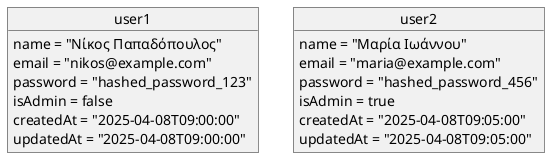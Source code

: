 @startuml
' Αντικείμενα χρήστη
object user1 {
    name = "Νίκος Παπαδόπουλος"
    email = "nikos@example.com"
    password = "hashed_password_123"
    isAdmin = false
    createdAt = "2025-04-08T09:00:00"
    updatedAt = "2025-04-08T09:00:00"
}

object user2 {
    name = "Μαρία Ιωάννου"
    email = "maria@example.com"
    password = "hashed_password_456"
    isAdmin = true
    createdAt = "2025-04-08T09:05:00"
    updatedAt = "2025-04-08T09:05:00"
}

@enduml
